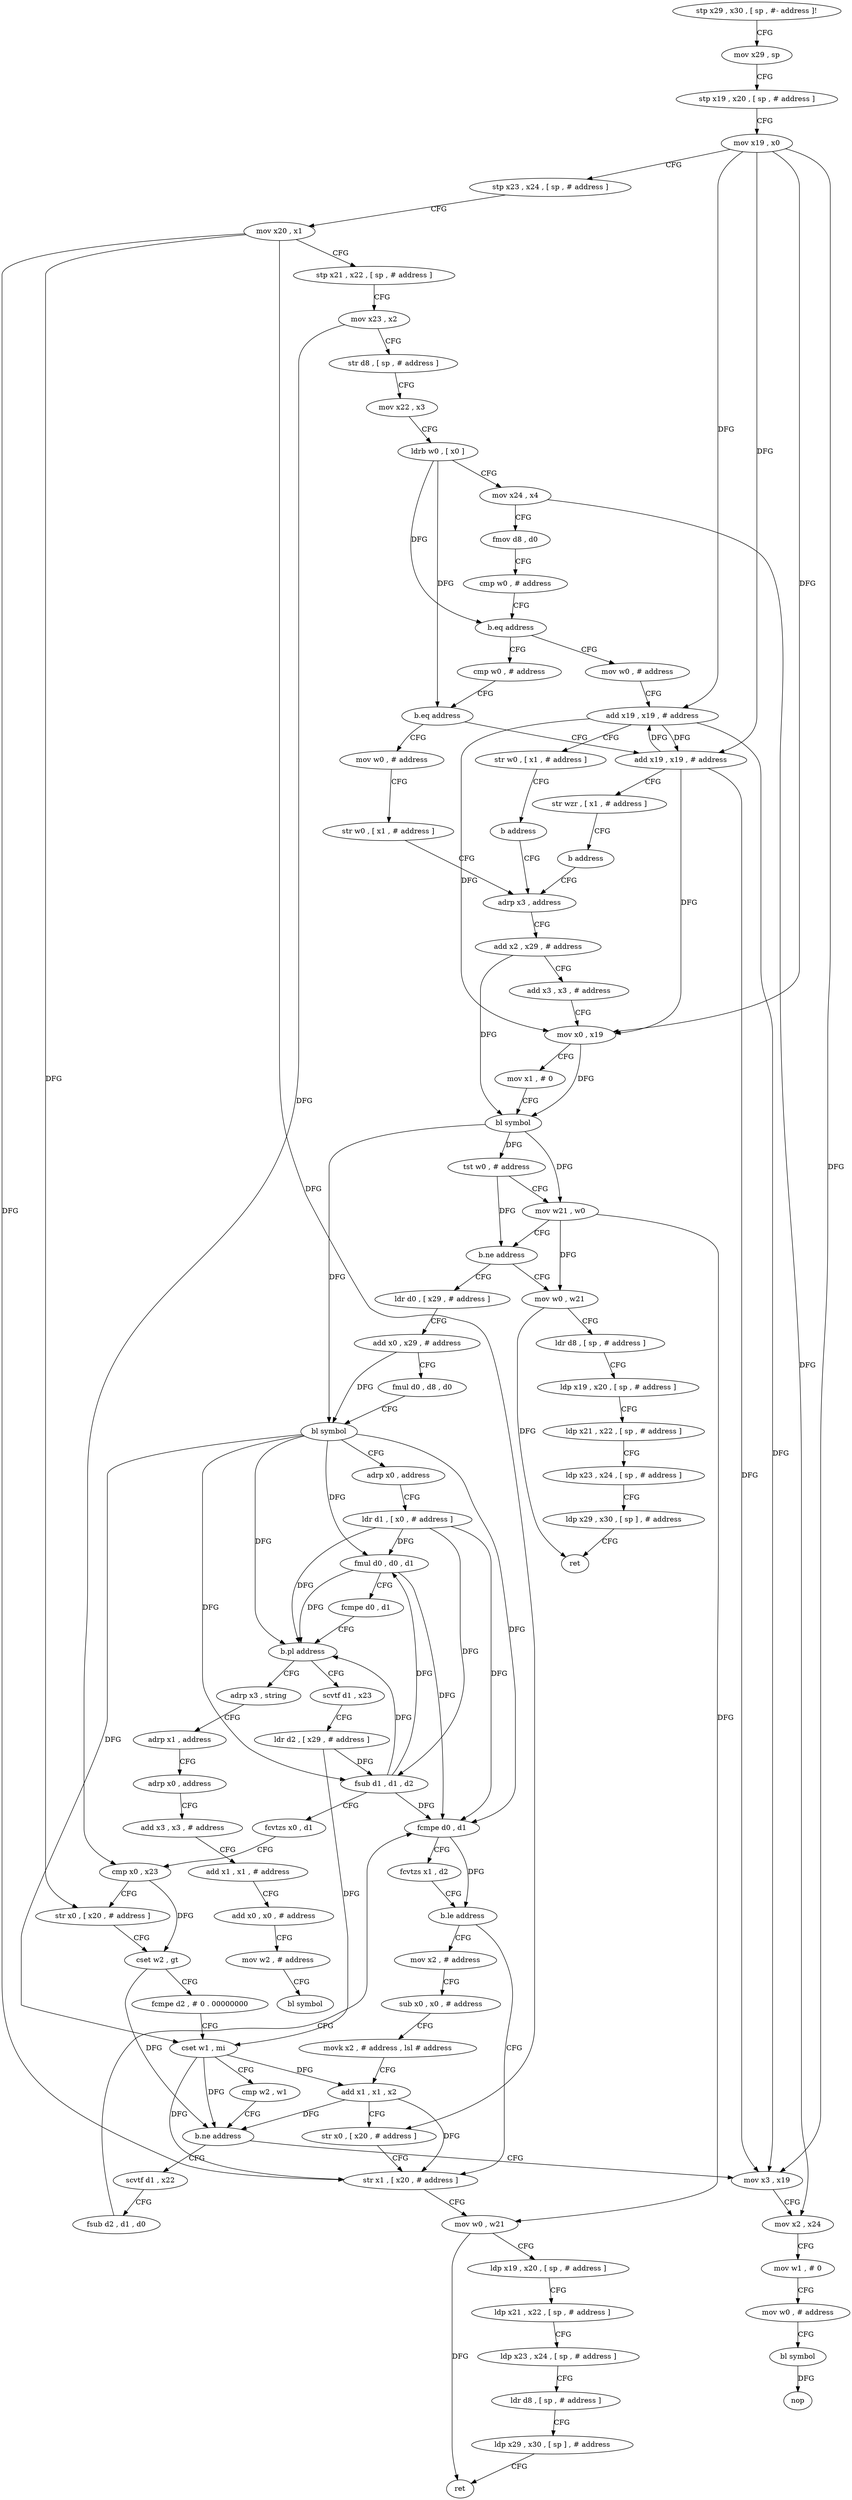 digraph "func" {
"4246040" [label = "stp x29 , x30 , [ sp , #- address ]!" ]
"4246044" [label = "mov x29 , sp" ]
"4246048" [label = "stp x19 , x20 , [ sp , # address ]" ]
"4246052" [label = "mov x19 , x0" ]
"4246056" [label = "stp x23 , x24 , [ sp , # address ]" ]
"4246060" [label = "mov x20 , x1" ]
"4246064" [label = "stp x21 , x22 , [ sp , # address ]" ]
"4246068" [label = "mov x23 , x2" ]
"4246072" [label = "str d8 , [ sp , # address ]" ]
"4246076" [label = "mov x22 , x3" ]
"4246080" [label = "ldrb w0 , [ x0 ]" ]
"4246084" [label = "mov x24 , x4" ]
"4246088" [label = "fmov d8 , d0" ]
"4246092" [label = "cmp w0 , # address" ]
"4246096" [label = "b.eq address" ]
"4246352" [label = "mov w0 , # address" ]
"4246100" [label = "cmp w0 , # address" ]
"4246356" [label = "add x19 , x19 , # address" ]
"4246360" [label = "str w0 , [ x1 , # address ]" ]
"4246364" [label = "b address" ]
"4246116" [label = "adrp x3 , address" ]
"4246104" [label = "b.eq address" ]
"4246184" [label = "add x19 , x19 , # address" ]
"4246108" [label = "mov w0 , # address" ]
"4246120" [label = "add x2 , x29 , # address" ]
"4246124" [label = "add x3 , x3 , # address" ]
"4246128" [label = "mov x0 , x19" ]
"4246132" [label = "mov x1 , # 0" ]
"4246136" [label = "bl symbol" ]
"4246140" [label = "tst w0 , # address" ]
"4246144" [label = "mov w21 , w0" ]
"4246148" [label = "b.ne address" ]
"4246200" [label = "ldr d0 , [ x29 , # address ]" ]
"4246152" [label = "mov w0 , w21" ]
"4246188" [label = "str wzr , [ x1 , # address ]" ]
"4246192" [label = "b address" ]
"4246112" [label = "str w0 , [ x1 , # address ]" ]
"4246204" [label = "add x0 , x29 , # address" ]
"4246208" [label = "fmul d0 , d8 , d0" ]
"4246212" [label = "bl symbol" ]
"4246216" [label = "adrp x0 , address" ]
"4246220" [label = "ldr d1 , [ x0 , # address ]" ]
"4246224" [label = "fmul d0 , d0 , d1" ]
"4246228" [label = "fcmpe d0 , d1" ]
"4246232" [label = "b.pl address" ]
"4246368" [label = "adrp x3 , string" ]
"4246236" [label = "scvtf d1 , x23" ]
"4246156" [label = "ldr d8 , [ sp , # address ]" ]
"4246160" [label = "ldp x19 , x20 , [ sp , # address ]" ]
"4246164" [label = "ldp x21 , x22 , [ sp , # address ]" ]
"4246168" [label = "ldp x23 , x24 , [ sp , # address ]" ]
"4246172" [label = "ldp x29 , x30 , [ sp ] , # address" ]
"4246176" [label = "ret" ]
"4246372" [label = "adrp x1 , address" ]
"4246376" [label = "adrp x0 , address" ]
"4246380" [label = "add x3 , x3 , # address" ]
"4246384" [label = "add x1 , x1 , # address" ]
"4246388" [label = "add x0 , x0 , # address" ]
"4246392" [label = "mov w2 , # address" ]
"4246396" [label = "bl symbol" ]
"4246240" [label = "ldr d2 , [ x29 , # address ]" ]
"4246244" [label = "fsub d1 , d1 , d2" ]
"4246248" [label = "fcvtzs x0 , d1" ]
"4246252" [label = "cmp x0 , x23" ]
"4246256" [label = "str x0 , [ x20 , # address ]" ]
"4246260" [label = "cset w2 , gt" ]
"4246264" [label = "fcmpe d2 , # 0 . 00000000" ]
"4246268" [label = "cset w1 , mi" ]
"4246272" [label = "cmp w2 , w1" ]
"4246276" [label = "b.ne address" ]
"4246400" [label = "mov x3 , x19" ]
"4246280" [label = "scvtf d1 , x22" ]
"4246404" [label = "mov x2 , x24" ]
"4246408" [label = "mov w1 , # 0" ]
"4246412" [label = "mov w0 , # address" ]
"4246416" [label = "bl symbol" ]
"4246420" [label = "nop" ]
"4246284" [label = "fsub d2 , d1 , d0" ]
"4246288" [label = "fcmpe d0 , d1" ]
"4246292" [label = "fcvtzs x1 , d2" ]
"4246296" [label = "b.le address" ]
"4246320" [label = "str x1 , [ x20 , # address ]" ]
"4246300" [label = "mov x2 , # address" ]
"4246324" [label = "mov w0 , w21" ]
"4246328" [label = "ldp x19 , x20 , [ sp , # address ]" ]
"4246332" [label = "ldp x21 , x22 , [ sp , # address ]" ]
"4246336" [label = "ldp x23 , x24 , [ sp , # address ]" ]
"4246340" [label = "ldr d8 , [ sp , # address ]" ]
"4246344" [label = "ldp x29 , x30 , [ sp ] , # address" ]
"4246348" [label = "ret" ]
"4246304" [label = "sub x0 , x0 , # address" ]
"4246308" [label = "movk x2 , # address , lsl # address" ]
"4246312" [label = "add x1 , x1 , x2" ]
"4246316" [label = "str x0 , [ x20 , # address ]" ]
"4246040" -> "4246044" [ label = "CFG" ]
"4246044" -> "4246048" [ label = "CFG" ]
"4246048" -> "4246052" [ label = "CFG" ]
"4246052" -> "4246056" [ label = "CFG" ]
"4246052" -> "4246356" [ label = "DFG" ]
"4246052" -> "4246128" [ label = "DFG" ]
"4246052" -> "4246184" [ label = "DFG" ]
"4246052" -> "4246400" [ label = "DFG" ]
"4246056" -> "4246060" [ label = "CFG" ]
"4246060" -> "4246064" [ label = "CFG" ]
"4246060" -> "4246256" [ label = "DFG" ]
"4246060" -> "4246320" [ label = "DFG" ]
"4246060" -> "4246316" [ label = "DFG" ]
"4246064" -> "4246068" [ label = "CFG" ]
"4246068" -> "4246072" [ label = "CFG" ]
"4246068" -> "4246252" [ label = "DFG" ]
"4246072" -> "4246076" [ label = "CFG" ]
"4246076" -> "4246080" [ label = "CFG" ]
"4246080" -> "4246084" [ label = "CFG" ]
"4246080" -> "4246096" [ label = "DFG" ]
"4246080" -> "4246104" [ label = "DFG" ]
"4246084" -> "4246088" [ label = "CFG" ]
"4246084" -> "4246404" [ label = "DFG" ]
"4246088" -> "4246092" [ label = "CFG" ]
"4246092" -> "4246096" [ label = "CFG" ]
"4246096" -> "4246352" [ label = "CFG" ]
"4246096" -> "4246100" [ label = "CFG" ]
"4246352" -> "4246356" [ label = "CFG" ]
"4246100" -> "4246104" [ label = "CFG" ]
"4246356" -> "4246360" [ label = "CFG" ]
"4246356" -> "4246128" [ label = "DFG" ]
"4246356" -> "4246184" [ label = "DFG" ]
"4246356" -> "4246400" [ label = "DFG" ]
"4246360" -> "4246364" [ label = "CFG" ]
"4246364" -> "4246116" [ label = "CFG" ]
"4246116" -> "4246120" [ label = "CFG" ]
"4246104" -> "4246184" [ label = "CFG" ]
"4246104" -> "4246108" [ label = "CFG" ]
"4246184" -> "4246188" [ label = "CFG" ]
"4246184" -> "4246356" [ label = "DFG" ]
"4246184" -> "4246128" [ label = "DFG" ]
"4246184" -> "4246400" [ label = "DFG" ]
"4246108" -> "4246112" [ label = "CFG" ]
"4246120" -> "4246124" [ label = "CFG" ]
"4246120" -> "4246136" [ label = "DFG" ]
"4246124" -> "4246128" [ label = "CFG" ]
"4246128" -> "4246132" [ label = "CFG" ]
"4246128" -> "4246136" [ label = "DFG" ]
"4246132" -> "4246136" [ label = "CFG" ]
"4246136" -> "4246140" [ label = "DFG" ]
"4246136" -> "4246144" [ label = "DFG" ]
"4246136" -> "4246212" [ label = "DFG" ]
"4246140" -> "4246144" [ label = "CFG" ]
"4246140" -> "4246148" [ label = "DFG" ]
"4246144" -> "4246148" [ label = "CFG" ]
"4246144" -> "4246152" [ label = "DFG" ]
"4246144" -> "4246324" [ label = "DFG" ]
"4246148" -> "4246200" [ label = "CFG" ]
"4246148" -> "4246152" [ label = "CFG" ]
"4246200" -> "4246204" [ label = "CFG" ]
"4246152" -> "4246156" [ label = "CFG" ]
"4246152" -> "4246176" [ label = "DFG" ]
"4246188" -> "4246192" [ label = "CFG" ]
"4246192" -> "4246116" [ label = "CFG" ]
"4246112" -> "4246116" [ label = "CFG" ]
"4246204" -> "4246208" [ label = "CFG" ]
"4246204" -> "4246212" [ label = "DFG" ]
"4246208" -> "4246212" [ label = "CFG" ]
"4246212" -> "4246216" [ label = "CFG" ]
"4246212" -> "4246224" [ label = "DFG" ]
"4246212" -> "4246232" [ label = "DFG" ]
"4246212" -> "4246288" [ label = "DFG" ]
"4246212" -> "4246244" [ label = "DFG" ]
"4246212" -> "4246268" [ label = "DFG" ]
"4246216" -> "4246220" [ label = "CFG" ]
"4246220" -> "4246224" [ label = "DFG" ]
"4246220" -> "4246232" [ label = "DFG" ]
"4246220" -> "4246244" [ label = "DFG" ]
"4246220" -> "4246288" [ label = "DFG" ]
"4246224" -> "4246228" [ label = "CFG" ]
"4246224" -> "4246232" [ label = "DFG" ]
"4246224" -> "4246288" [ label = "DFG" ]
"4246228" -> "4246232" [ label = "CFG" ]
"4246232" -> "4246368" [ label = "CFG" ]
"4246232" -> "4246236" [ label = "CFG" ]
"4246368" -> "4246372" [ label = "CFG" ]
"4246236" -> "4246240" [ label = "CFG" ]
"4246156" -> "4246160" [ label = "CFG" ]
"4246160" -> "4246164" [ label = "CFG" ]
"4246164" -> "4246168" [ label = "CFG" ]
"4246168" -> "4246172" [ label = "CFG" ]
"4246172" -> "4246176" [ label = "CFG" ]
"4246372" -> "4246376" [ label = "CFG" ]
"4246376" -> "4246380" [ label = "CFG" ]
"4246380" -> "4246384" [ label = "CFG" ]
"4246384" -> "4246388" [ label = "CFG" ]
"4246388" -> "4246392" [ label = "CFG" ]
"4246392" -> "4246396" [ label = "CFG" ]
"4246240" -> "4246244" [ label = "DFG" ]
"4246240" -> "4246268" [ label = "DFG" ]
"4246244" -> "4246248" [ label = "CFG" ]
"4246244" -> "4246224" [ label = "DFG" ]
"4246244" -> "4246232" [ label = "DFG" ]
"4246244" -> "4246288" [ label = "DFG" ]
"4246248" -> "4246252" [ label = "CFG" ]
"4246252" -> "4246256" [ label = "CFG" ]
"4246252" -> "4246260" [ label = "DFG" ]
"4246256" -> "4246260" [ label = "CFG" ]
"4246260" -> "4246264" [ label = "CFG" ]
"4246260" -> "4246276" [ label = "DFG" ]
"4246264" -> "4246268" [ label = "CFG" ]
"4246268" -> "4246272" [ label = "CFG" ]
"4246268" -> "4246276" [ label = "DFG" ]
"4246268" -> "4246320" [ label = "DFG" ]
"4246268" -> "4246312" [ label = "DFG" ]
"4246272" -> "4246276" [ label = "CFG" ]
"4246276" -> "4246400" [ label = "CFG" ]
"4246276" -> "4246280" [ label = "CFG" ]
"4246400" -> "4246404" [ label = "CFG" ]
"4246280" -> "4246284" [ label = "CFG" ]
"4246404" -> "4246408" [ label = "CFG" ]
"4246408" -> "4246412" [ label = "CFG" ]
"4246412" -> "4246416" [ label = "CFG" ]
"4246416" -> "4246420" [ label = "DFG" ]
"4246284" -> "4246288" [ label = "CFG" ]
"4246288" -> "4246292" [ label = "CFG" ]
"4246288" -> "4246296" [ label = "DFG" ]
"4246292" -> "4246296" [ label = "CFG" ]
"4246296" -> "4246320" [ label = "CFG" ]
"4246296" -> "4246300" [ label = "CFG" ]
"4246320" -> "4246324" [ label = "CFG" ]
"4246300" -> "4246304" [ label = "CFG" ]
"4246324" -> "4246328" [ label = "CFG" ]
"4246324" -> "4246348" [ label = "DFG" ]
"4246328" -> "4246332" [ label = "CFG" ]
"4246332" -> "4246336" [ label = "CFG" ]
"4246336" -> "4246340" [ label = "CFG" ]
"4246340" -> "4246344" [ label = "CFG" ]
"4246344" -> "4246348" [ label = "CFG" ]
"4246304" -> "4246308" [ label = "CFG" ]
"4246308" -> "4246312" [ label = "CFG" ]
"4246312" -> "4246316" [ label = "CFG" ]
"4246312" -> "4246276" [ label = "DFG" ]
"4246312" -> "4246320" [ label = "DFG" ]
"4246316" -> "4246320" [ label = "CFG" ]
}
